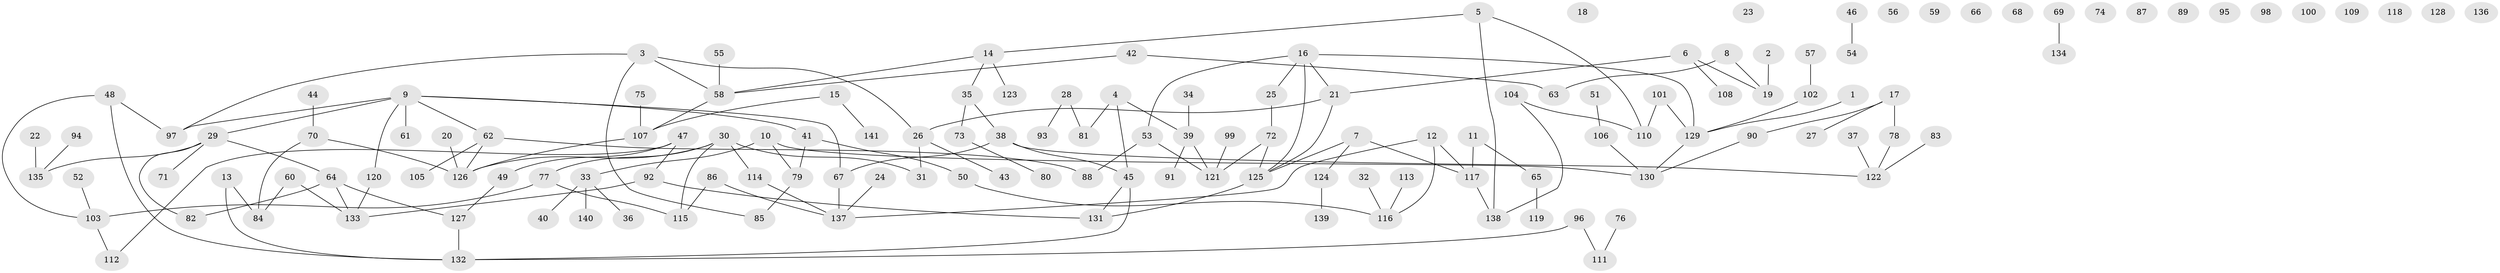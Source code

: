 // Generated by graph-tools (version 1.1) at 2025/00/03/09/25 03:00:44]
// undirected, 141 vertices, 153 edges
graph export_dot {
graph [start="1"]
  node [color=gray90,style=filled];
  1;
  2;
  3;
  4;
  5;
  6;
  7;
  8;
  9;
  10;
  11;
  12;
  13;
  14;
  15;
  16;
  17;
  18;
  19;
  20;
  21;
  22;
  23;
  24;
  25;
  26;
  27;
  28;
  29;
  30;
  31;
  32;
  33;
  34;
  35;
  36;
  37;
  38;
  39;
  40;
  41;
  42;
  43;
  44;
  45;
  46;
  47;
  48;
  49;
  50;
  51;
  52;
  53;
  54;
  55;
  56;
  57;
  58;
  59;
  60;
  61;
  62;
  63;
  64;
  65;
  66;
  67;
  68;
  69;
  70;
  71;
  72;
  73;
  74;
  75;
  76;
  77;
  78;
  79;
  80;
  81;
  82;
  83;
  84;
  85;
  86;
  87;
  88;
  89;
  90;
  91;
  92;
  93;
  94;
  95;
  96;
  97;
  98;
  99;
  100;
  101;
  102;
  103;
  104;
  105;
  106;
  107;
  108;
  109;
  110;
  111;
  112;
  113;
  114;
  115;
  116;
  117;
  118;
  119;
  120;
  121;
  122;
  123;
  124;
  125;
  126;
  127;
  128;
  129;
  130;
  131;
  132;
  133;
  134;
  135;
  136;
  137;
  138;
  139;
  140;
  141;
  1 -- 129;
  2 -- 19;
  3 -- 26;
  3 -- 58;
  3 -- 85;
  3 -- 97;
  4 -- 39;
  4 -- 45;
  4 -- 81;
  5 -- 14;
  5 -- 110;
  5 -- 138;
  6 -- 19;
  6 -- 21;
  6 -- 108;
  7 -- 117;
  7 -- 124;
  7 -- 125;
  8 -- 19;
  8 -- 63;
  9 -- 29;
  9 -- 41;
  9 -- 61;
  9 -- 62;
  9 -- 67;
  9 -- 97;
  9 -- 120;
  10 -- 33;
  10 -- 79;
  10 -- 130;
  11 -- 65;
  11 -- 117;
  12 -- 116;
  12 -- 117;
  12 -- 137;
  13 -- 84;
  13 -- 132;
  14 -- 35;
  14 -- 58;
  14 -- 123;
  15 -- 107;
  15 -- 141;
  16 -- 21;
  16 -- 25;
  16 -- 53;
  16 -- 125;
  16 -- 129;
  17 -- 27;
  17 -- 78;
  17 -- 90;
  20 -- 126;
  21 -- 26;
  21 -- 125;
  22 -- 135;
  24 -- 137;
  25 -- 72;
  26 -- 31;
  26 -- 43;
  28 -- 81;
  28 -- 93;
  29 -- 64;
  29 -- 71;
  29 -- 82;
  29 -- 135;
  30 -- 31;
  30 -- 77;
  30 -- 114;
  30 -- 115;
  30 -- 126;
  32 -- 116;
  33 -- 36;
  33 -- 40;
  33 -- 140;
  34 -- 39;
  35 -- 38;
  35 -- 73;
  37 -- 122;
  38 -- 45;
  38 -- 67;
  38 -- 122;
  39 -- 91;
  39 -- 121;
  41 -- 50;
  41 -- 79;
  42 -- 58;
  42 -- 63;
  44 -- 70;
  45 -- 131;
  45 -- 132;
  46 -- 54;
  47 -- 49;
  47 -- 92;
  47 -- 112;
  48 -- 97;
  48 -- 103;
  48 -- 132;
  49 -- 127;
  50 -- 116;
  51 -- 106;
  52 -- 103;
  53 -- 88;
  53 -- 121;
  55 -- 58;
  57 -- 102;
  58 -- 107;
  60 -- 84;
  60 -- 133;
  62 -- 88;
  62 -- 105;
  62 -- 126;
  64 -- 82;
  64 -- 127;
  64 -- 133;
  65 -- 119;
  67 -- 137;
  69 -- 134;
  70 -- 84;
  70 -- 126;
  72 -- 121;
  72 -- 125;
  73 -- 80;
  75 -- 107;
  76 -- 111;
  77 -- 103;
  77 -- 115;
  78 -- 122;
  79 -- 85;
  83 -- 122;
  86 -- 115;
  86 -- 137;
  90 -- 130;
  92 -- 131;
  92 -- 133;
  94 -- 135;
  96 -- 111;
  96 -- 132;
  99 -- 121;
  101 -- 110;
  101 -- 129;
  102 -- 129;
  103 -- 112;
  104 -- 110;
  104 -- 138;
  106 -- 130;
  107 -- 126;
  113 -- 116;
  114 -- 137;
  117 -- 138;
  120 -- 133;
  124 -- 139;
  125 -- 131;
  127 -- 132;
  129 -- 130;
}
